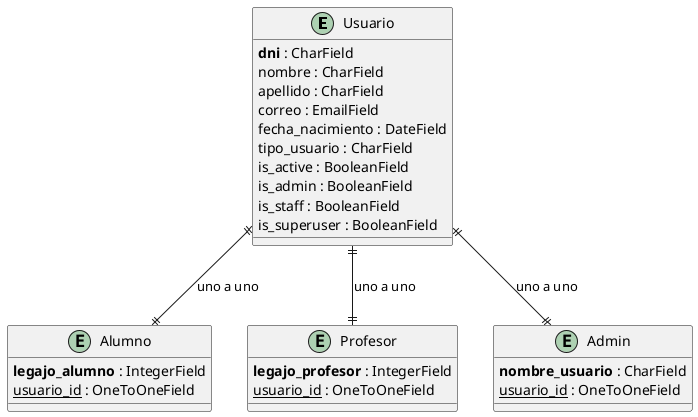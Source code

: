 @startuml Diagrama_E-R
!define primary_key(x) <b>x</b>
!define foreign_key(x) <u>x</u>

entity Usuario {
    primary_key(dni) : CharField
    nombre : CharField
    apellido : CharField
    correo : EmailField
    fecha_nacimiento : DateField
    tipo_usuario : CharField
    is_active : BooleanField
    is_admin : BooleanField
    is_staff : BooleanField
    is_superuser : BooleanField
}

entity Alumno {
    primary_key(legajo_alumno) : IntegerField
    foreign_key(usuario_id) : OneToOneField
}

entity Profesor {
    primary_key(legajo_profesor) : IntegerField
    foreign_key(usuario_id) : OneToOneField
}

entity Admin {
    primary_key(nombre_usuario) : CharField
    foreign_key(usuario_id) : OneToOneField
}

Usuario ||--|| Alumno : "uno a uno"
Usuario ||--|| Profesor : "uno a uno"
Usuario ||--|| Admin : "uno a uno"
@enduml
